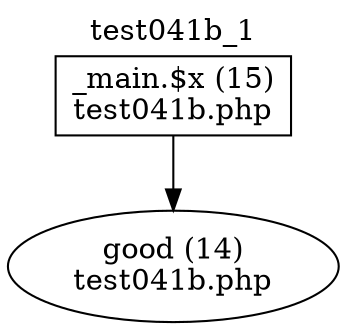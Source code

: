 digraph cfg {
  label="test041b_1";
  labelloc=t;
  n1 [shape=box, label="_main.$x (15)\ntest041b.php"];
  n2 [shape=ellipse, label="good (14)\ntest041b.php"];
  n1 -> n2;
}
